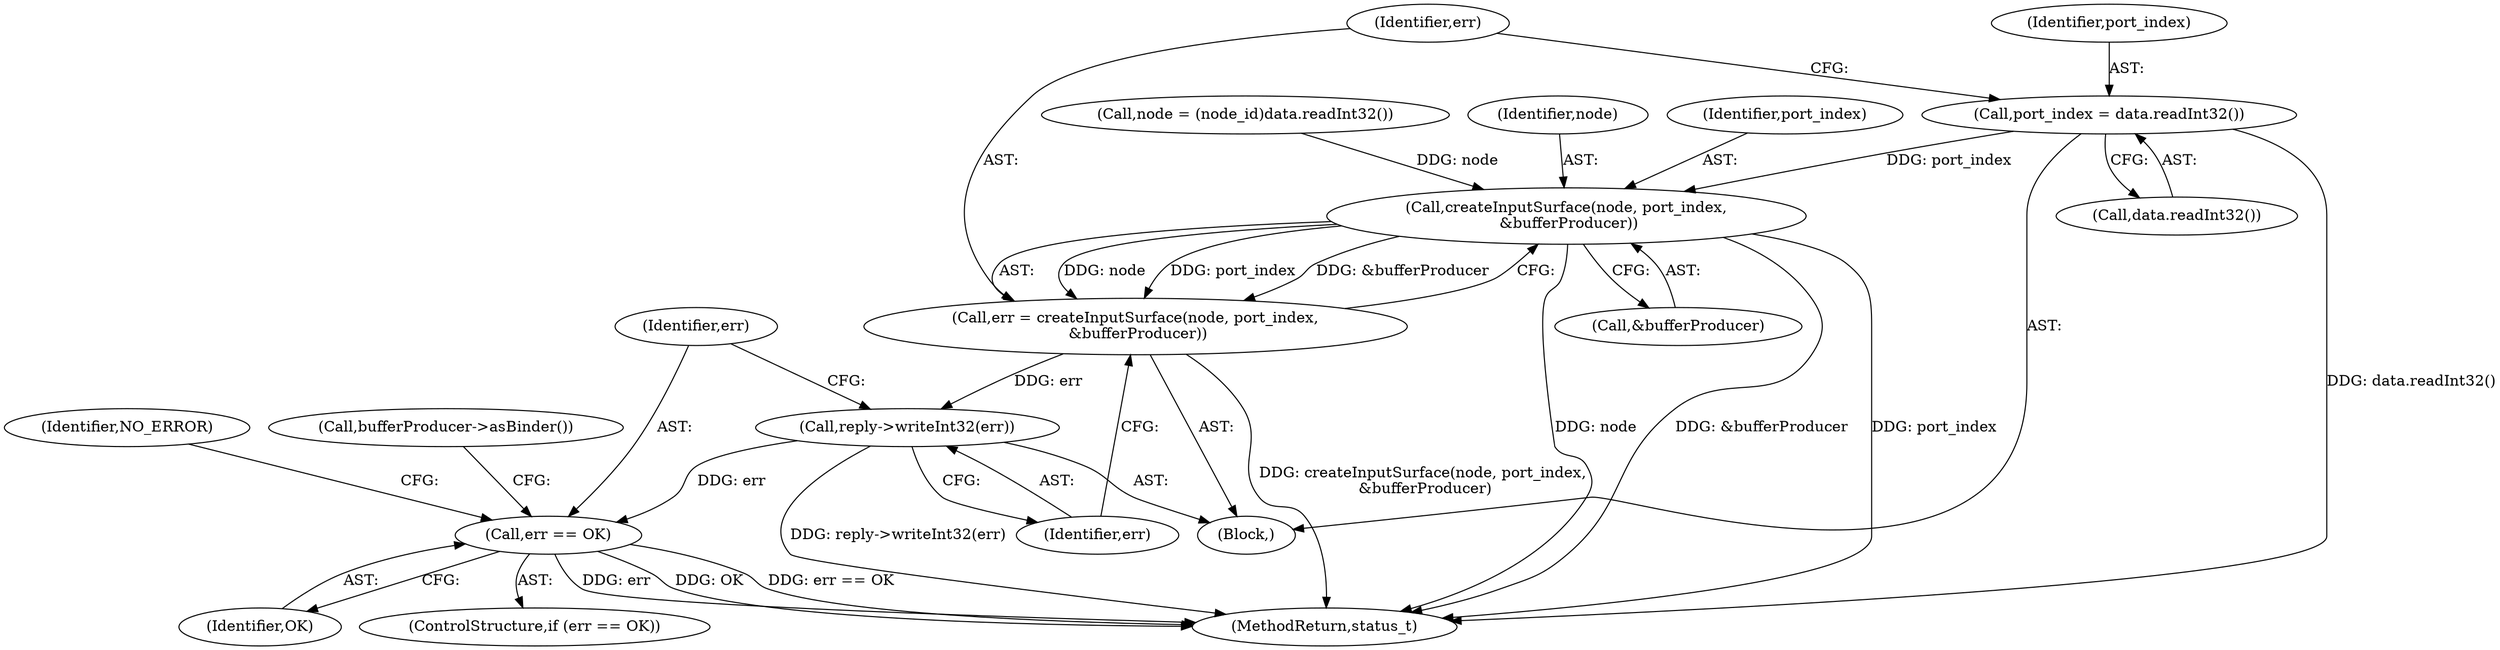 digraph "0_Android_1171e7c047bf79e7c93342bb6a812c9edd86aa84@API" {
"1000652" [label="(Call,port_index = data.readInt32())"];
"1000659" [label="(Call,createInputSurface(node, port_index,\n &bufferProducer))"];
"1000657" [label="(Call,err = createInputSurface(node, port_index,\n &bufferProducer))"];
"1000664" [label="(Call,reply->writeInt32(err))"];
"1000667" [label="(Call,err == OK)"];
"1000667" [label="(Call,err == OK)"];
"1000640" [label="(Block,)"];
"1000661" [label="(Identifier,port_index)"];
"1000653" [label="(Identifier,port_index)"];
"1000658" [label="(Identifier,err)"];
"1000654" [label="(Call,data.readInt32())"];
"1000657" [label="(Call,err = createInputSurface(node, port_index,\n &bufferProducer))"];
"1000662" [label="(Call,&bufferProducer)"];
"1000666" [label="(ControlStructure,if (err == OK))"];
"1000674" [label="(Identifier,NO_ERROR)"];
"1000646" [label="(Call,node = (node_id)data.readInt32())"];
"1000669" [label="(Identifier,OK)"];
"1000652" [label="(Call,port_index = data.readInt32())"];
"1000660" [label="(Identifier,node)"];
"1000659" [label="(Call,createInputSurface(node, port_index,\n &bufferProducer))"];
"1000665" [label="(Identifier,err)"];
"1000664" [label="(Call,reply->writeInt32(err))"];
"1001075" [label="(MethodReturn,status_t)"];
"1000668" [label="(Identifier,err)"];
"1000672" [label="(Call,bufferProducer->asBinder())"];
"1000652" -> "1000640"  [label="AST: "];
"1000652" -> "1000654"  [label="CFG: "];
"1000653" -> "1000652"  [label="AST: "];
"1000654" -> "1000652"  [label="AST: "];
"1000658" -> "1000652"  [label="CFG: "];
"1000652" -> "1001075"  [label="DDG: data.readInt32()"];
"1000652" -> "1000659"  [label="DDG: port_index"];
"1000659" -> "1000657"  [label="AST: "];
"1000659" -> "1000662"  [label="CFG: "];
"1000660" -> "1000659"  [label="AST: "];
"1000661" -> "1000659"  [label="AST: "];
"1000662" -> "1000659"  [label="AST: "];
"1000657" -> "1000659"  [label="CFG: "];
"1000659" -> "1001075"  [label="DDG: node"];
"1000659" -> "1001075"  [label="DDG: port_index"];
"1000659" -> "1001075"  [label="DDG: &bufferProducer"];
"1000659" -> "1000657"  [label="DDG: node"];
"1000659" -> "1000657"  [label="DDG: port_index"];
"1000659" -> "1000657"  [label="DDG: &bufferProducer"];
"1000646" -> "1000659"  [label="DDG: node"];
"1000657" -> "1000640"  [label="AST: "];
"1000658" -> "1000657"  [label="AST: "];
"1000665" -> "1000657"  [label="CFG: "];
"1000657" -> "1001075"  [label="DDG: createInputSurface(node, port_index,\n &bufferProducer)"];
"1000657" -> "1000664"  [label="DDG: err"];
"1000664" -> "1000640"  [label="AST: "];
"1000664" -> "1000665"  [label="CFG: "];
"1000665" -> "1000664"  [label="AST: "];
"1000668" -> "1000664"  [label="CFG: "];
"1000664" -> "1001075"  [label="DDG: reply->writeInt32(err)"];
"1000664" -> "1000667"  [label="DDG: err"];
"1000667" -> "1000666"  [label="AST: "];
"1000667" -> "1000669"  [label="CFG: "];
"1000668" -> "1000667"  [label="AST: "];
"1000669" -> "1000667"  [label="AST: "];
"1000672" -> "1000667"  [label="CFG: "];
"1000674" -> "1000667"  [label="CFG: "];
"1000667" -> "1001075"  [label="DDG: err"];
"1000667" -> "1001075"  [label="DDG: OK"];
"1000667" -> "1001075"  [label="DDG: err == OK"];
}
